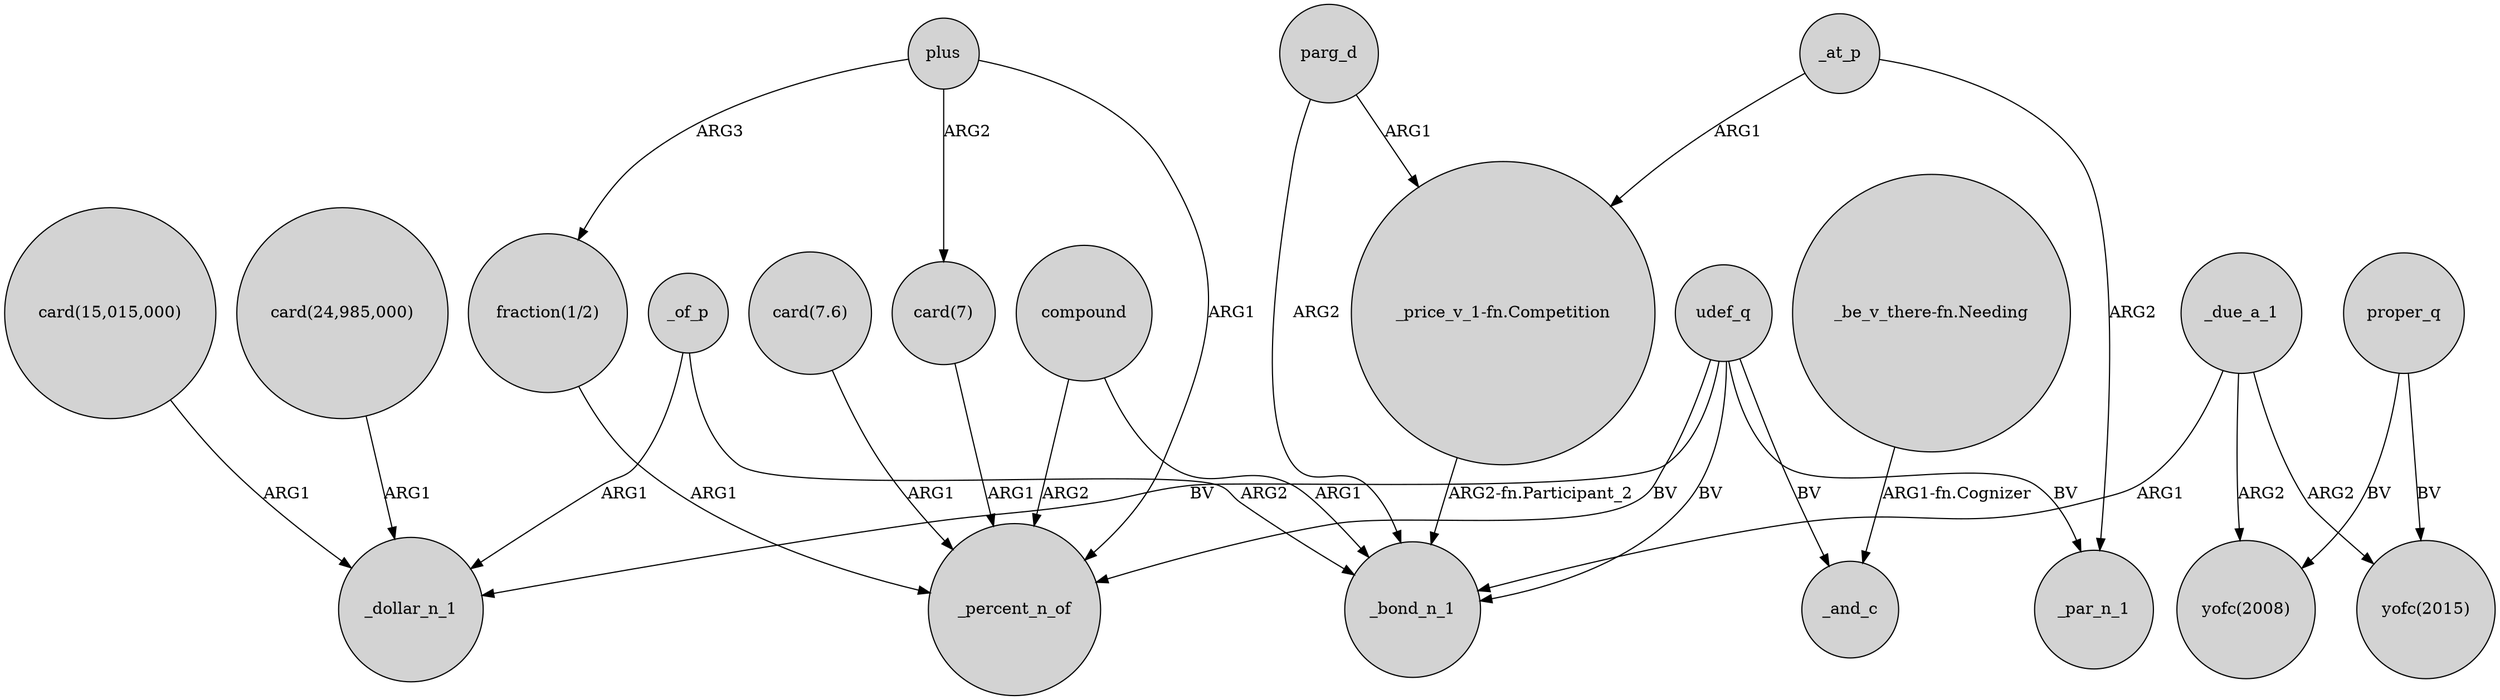 digraph {
	node [shape=circle style=filled]
	_of_p -> _dollar_n_1 [label=ARG1]
	_due_a_1 -> "yofc(2008)" [label=ARG2]
	"card(7)" -> _percent_n_of [label=ARG1]
	_at_p -> _par_n_1 [label=ARG2]
	parg_d -> _bond_n_1 [label=ARG2]
	udef_q -> _bond_n_1 [label=BV]
	proper_q -> "yofc(2008)" [label=BV]
	_at_p -> "_price_v_1-fn.Competition" [label=ARG1]
	compound -> _bond_n_1 [label=ARG1]
	"_price_v_1-fn.Competition" -> _bond_n_1 [label="ARG2-fn.Participant_2"]
	_due_a_1 -> "yofc(2015)" [label=ARG2]
	_of_p -> _bond_n_1 [label=ARG2]
	udef_q -> _and_c [label=BV]
	plus -> _percent_n_of [label=ARG1]
	proper_q -> "yofc(2015)" [label=BV]
	_due_a_1 -> _bond_n_1 [label=ARG1]
	"fraction(1/2)" -> _percent_n_of [label=ARG1]
	udef_q -> _percent_n_of [label=BV]
	"card(24,985,000)" -> _dollar_n_1 [label=ARG1]
	compound -> _percent_n_of [label=ARG2]
	udef_q -> _par_n_1 [label=BV]
	plus -> "card(7)" [label=ARG2]
	udef_q -> _dollar_n_1 [label=BV]
	"card(15,015,000)" -> _dollar_n_1 [label=ARG1]
	parg_d -> "_price_v_1-fn.Competition" [label=ARG1]
	"_be_v_there-fn.Needing" -> _and_c [label="ARG1-fn.Cognizer"]
	plus -> "fraction(1/2)" [label=ARG3]
	"card(7.6)" -> _percent_n_of [label=ARG1]
}
